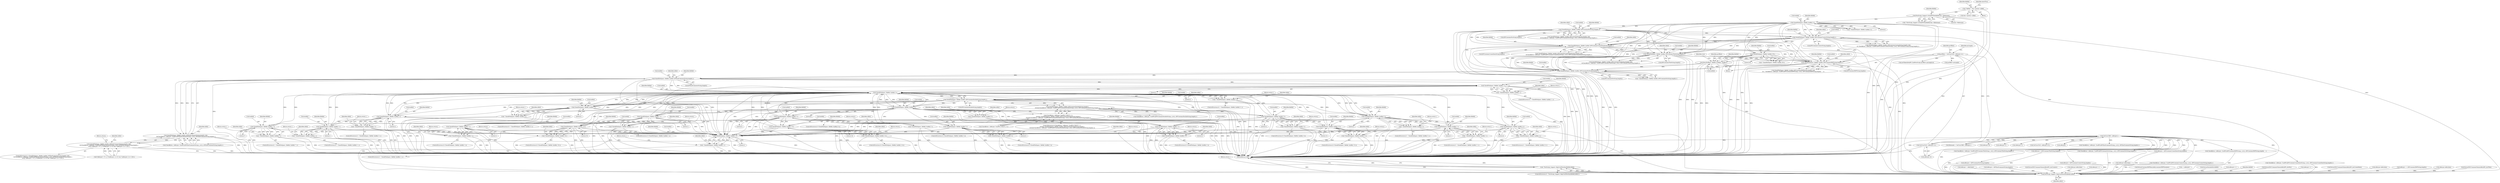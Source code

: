 digraph "0_exempi_baa4b8a02c1ffab9645d13f0bfb1c0d10d311a0c@pointer" {
"1000410" [label="(Call,CheckFileSpace ( fileRef, &ioBuf, kPSEndCommentString.length() ))"];
"1000401" [label="(Call,CheckFileSpace ( fileRef, &ioBuf, kPSContainsForString.length() ))"];
"1000325" [label="(Call,CheckFileSpace ( fileRef, &ioBuf, kPSContainsTitleString.length() ))"];
"1000293" [label="(Call,CheckFileSpace ( fileRef, &ioBuf, kPSContainsCreateDateString.length() ))"];
"1000166" [label="(Call,CheckFileSpace ( fileRef, &ioBuf, 4 ))"];
"1000157" [label="(Call,PostScript_Support::IsValidPSFile(fileRef,this->fileformat))"];
"1000126" [label="(Call,* fileRef = this->parent->ioRef)"];
"1000261" [label="(Call,CheckFileSpace ( fileRef, &ioBuf, kPSContainsCreatorString.length() ))"];
"1000229" [label="(Call,CheckFileSpace ( fileRef, &ioBuf, kPSContainsForString.length() ))"];
"1000216" [label="(Call,MoveToOffset ( fileRef, psOffset, &ioBuf ))"];
"1000186" [label="(Call,CheckFileSpace ( fileRef, &ioBuf, 30 ))"];
"1000193" [label="(Call,psOffset = GetUns32LE ( ioBuf.ptr+4 ))"];
"1000195" [label="(Call,GetUns32LE ( ioBuf.ptr+4 ))"];
"1000175" [label="(Call,GetUns32BE ( ioBuf.ptr ))"];
"1000352" [label="(Call,CheckFileSpace ( fileRef, &ioBuf, kPSContainsXMPString.length() ))"];
"1000409" [label="(Call,CheckFileSpace ( fileRef, &ioBuf, kPSEndCommentString.length() )&& \n\t\t\t\tCheckBytes ( ioBuf.ptr, Uns8Ptr(kPSEndCommentString.c_str()), kPSEndCommentString.length() ))"];
"1000408" [label="(Call,(CheckFileSpace ( fileRef, &ioBuf, kPSEndCommentString.length() )&& \n\t\t\t\tCheckBytes ( ioBuf.ptr, Uns8Ptr(kPSEndCommentString.c_str()), kPSEndCommentString.length() )\n\t\t\t\t)|| *ioBuf.ptr!='%' || !(*(ioBuf.ptr+1)>32 && *(ioBuf.ptr+1)<=126 ))"];
"1000497" [label="(Call,CheckFileSpace ( fileRef, &ioBuf, 1 ))"];
"1000496" [label="(Call,! CheckFileSpace ( fileRef, &ioBuf, 1 ))"];
"1000520" [label="(Call,CheckFileSpace ( fileRef, &ioBuf, 5 ))"];
"1000519" [label="(Call,! CheckFileSpace ( fileRef, &ioBuf, 5 ))"];
"1000536" [label="(Call,CheckFileSpace ( fileRef, &ioBuf, kPSContainsDocInfoString.length() ))"];
"1000535" [label="(Call,CheckFileSpace ( fileRef, &ioBuf, kPSContainsDocInfoString.length() )\n\t\t\t\t\t&&CheckBytes ( ioBuf.ptr, Uns8Ptr(kPSContainsDocInfoString.c_str()), kPSContainsDocInfoString.length() ))"];
"1000527" [label="(Call,CheckBytes ( ioBuf.ptr, Uns8Ptr(\"/DOCI\"), 5 ) \n\t\t\t\t\t&& CheckFileSpace ( fileRef, &ioBuf, kPSContainsDocInfoString.length() )\n\t\t\t\t\t&&CheckBytes ( ioBuf.ptr, Uns8Ptr(kPSContainsDocInfoString.c_str()), kPSContainsDocInfoString.length() ))"];
"1000587" [label="(Call,CheckFileSpace ( fileRef, &ioBuf, 6 ))"];
"1000586" [label="(Call,!CheckFileSpace ( fileRef, &ioBuf, 6 ))"];
"1000609" [label="(Call,CheckFileSpace ( fileRef, &ioBuf, 2 ))"];
"1000608" [label="(Call,!CheckFileSpace ( fileRef, &ioBuf, 2 ))"];
"1001316" [label="(Call,CheckFileSpace ( fileRef, &ioBuf, 1 ))"];
"1001315" [label="(Call,! CheckFileSpace ( fileRef, &ioBuf, 1 ))"];
"1000650" [label="(Call,CheckFileSpace ( fileRef, &ioBuf, 1 ))"];
"1000649" [label="(Call,!CheckFileSpace ( fileRef, &ioBuf, 1 ))"];
"1000691" [label="(Call,CheckFileSpace ( fileRef, &ioBuf, 3 ))"];
"1000690" [label="(Call,!CheckFileSpace ( fileRef, &ioBuf, 3 ))"];
"1000716" [label="(Call,CheckFileSpace ( fileRef, &ioBuf, 12 ))"];
"1000715" [label="(Call,!CheckFileSpace ( fileRef, &ioBuf, 12 ))"];
"1001329" [label="(Call,PostScript_Support::SkipUntilNewline(fileRef,ioBuf))"];
"1001328" [label="(Call,! PostScript_Support::SkipUntilNewline(fileRef,ioBuf))"];
"1000769" [label="(Call,CheckFileSpace ( fileRef, &ioBuf, 1 ))"];
"1000768" [label="(Call,!CheckFileSpace ( fileRef, &ioBuf, 1 ))"];
"1000789" [label="(Call,CheckFileSpace ( fileRef, &ioBuf, 10 ))"];
"1000788" [label="(Call,!CheckFileSpace ( fileRef, &ioBuf, 10 ))"];
"1000842" [label="(Call,CheckFileSpace ( fileRef, &ioBuf, 5 ))"];
"1000841" [label="(Call,!CheckFileSpace ( fileRef, &ioBuf, 5 ))"];
"1000867" [label="(Call,CheckFileSpace ( fileRef, &ioBuf, 14 ))"];
"1000866" [label="(Call,!CheckFileSpace ( fileRef, &ioBuf, 14 ))"];
"1000920" [label="(Call,CheckFileSpace ( fileRef, &ioBuf, 5 ))"];
"1000919" [label="(Call,!CheckFileSpace ( fileRef, &ioBuf, 5 ))"];
"1000975" [label="(Call,CheckFileSpace ( fileRef, &ioBuf, 5 ))"];
"1000974" [label="(Call,! CheckFileSpace ( fileRef, &ioBuf, 5 ))"];
"1000997" [label="(Call,CheckFileSpace ( fileRef, &ioBuf, 1 ))"];
"1000996" [label="(Call,! CheckFileSpace ( fileRef, &ioBuf, 1 ))"];
"1001057" [label="(Call,CheckFileSpace ( fileRef, &ioBuf, 4 ))"];
"1001056" [label="(Call,! CheckFileSpace ( fileRef, &ioBuf, 4 ))"];
"1001098" [label="(Call,CheckFileSpace ( fileRef, &ioBuf, 7 ))"];
"1001097" [label="(Call,! CheckFileSpace ( fileRef, &ioBuf, 7 ))"];
"1001153" [label="(Call,CheckFileSpace ( fileRef, &ioBuf, 2 ))"];
"1001152" [label="(Call,! CheckFileSpace ( fileRef, &ioBuf, 2 ))"];
"1001183" [label="(Call,CheckFileSpace ( fileRef, &ioBuf, 1 ))"];
"1001182" [label="(Call,! CheckFileSpace ( fileRef, &ioBuf, 1 ))"];
"1001240" [label="(Call,CheckFileSpace ( fileRef, &ioBuf, 4 ))"];
"1001239" [label="(Call,! CheckFileSpace ( fileRef, &ioBuf, 4 ))"];
"1000422" [label="(Call,*ioBuf.ptr!='%' || !(*(ioBuf.ptr+1)>32 && *(ioBuf.ptr+1)<=126 ))"];
"1000869" [label="(Call,&ioBuf)"];
"1000351" [label="(Call,CheckFileSpace ( fileRef, &ioBuf, kPSContainsXMPString.length() )&&\n\t\t\t (  CheckBytes ( ioBuf.ptr, Uns8Ptr(kPSContainsXMPString.c_str()), kPSContainsXMPString.length()    ) ))"];
"1001239" [label="(Call,! CheckFileSpace ( fileRef, &ioBuf, 4 ))"];
"1000700" [label="(Identifier,ioBuf)"];
"1000433" [label="(Call,ioBuf.ptr+1)"];
"1000649" [label="(Call,!CheckFileSpace ( fileRef, &ioBuf, 1 ))"];
"1001183" [label="(Call,CheckFileSpace ( fileRef, &ioBuf, 1 ))"];
"1000193" [label="(Call,psOffset = GetUns32LE ( ioBuf.ptr+4 ))"];
"1000588" [label="(Identifier,fileRef)"];
"1000693" [label="(Call,&ioBuf)"];
"1000919" [label="(Call,!CheckFileSpace ( fileRef, &ioBuf, 5 ))"];
"1000324" [label="(Call,CheckFileSpace ( fileRef, &ioBuf, kPSContainsTitleString.length() )&&\n\t\t\tCheckBytes ( ioBuf.ptr, Uns8Ptr(kPSContainsTitleString.c_str()), kPSContainsTitleString.length() ))"];
"1000295" [label="(Call,&ioBuf)"];
"1000401" [label="(Call,CheckFileSpace ( fileRef, &ioBuf, kPSContainsForString.length() ))"];
"1000156" [label="(Call,! PostScript_Support::IsValidPSFile(fileRef,this->fileformat))"];
"1000689" [label="(ControlStructure,if (!CheckFileSpace ( fileRef, &ioBuf, 3 )))"];
"1000330" [label="(Call,CheckBytes ( ioBuf.ptr, Uns8Ptr(kPSContainsTitleString.c_str()), kPSContainsTitleString.length() ))"];
"1000400" [label="(Call,! CheckFileSpace ( fileRef, &ioBuf, kPSContainsForString.length() ))"];
"1000327" [label="(Call,&ioBuf)"];
"1000165" [label="(Call,! CheckFileSpace ( fileRef, &ioBuf, 4 ))"];
"1000353" [label="(Identifier,fileRef)"];
"1000518" [label="(ControlStructure,if ( ! CheckFileSpace ( fileRef, &ioBuf, 5 ) ))"];
"1000718" [label="(Call,&ioBuf)"];
"1000233" [label="(Call,kPSContainsForString.length())"];
"1000925" [label="(Return,return;)"];
"1000868" [label="(Identifier,fileRef)"];
"1001188" [label="(Return,return ;)"];
"1000787" [label="(ControlStructure,if (!CheckFileSpace ( fileRef, &ioBuf, 10 )))"];
"1001062" [label="(Return,return ;)"];
"1001324" [label="(Identifier,ioBuf)"];
"1001057" [label="(Call,CheckFileSpace ( fileRef, &ioBuf, 4 ))"];
"1000300" [label="(Identifier,ioBuf)"];
"1000194" [label="(Identifier,psOffset)"];
"1000157" [label="(Call,PostScript_Support::IsValidPSFile(fileRef,this->fileformat))"];
"1000218" [label="(Identifier,psOffset)"];
"1000210" [label="(Call,setTokenInfo(kPS_EndPostScript,psOffset+psLength,0))"];
"1000212" [label="(Call,psOffset+psLength)"];
"1000415" [label="(Call,CheckBytes ( ioBuf.ptr, Uns8Ptr(kPSEndCommentString.c_str()), kPSEndCommentString.length() ))"];
"1000356" [label="(Call,kPSContainsXMPString.length())"];
"1000537" [label="(Identifier,fileRef)"];
"1000541" [label="(Call,CheckBytes ( ioBuf.ptr, Uns8Ptr(kPSContainsDocInfoString.c_str()), kPSContainsDocInfoString.length() ))"];
"1000551" [label="(Identifier,ioBuf)"];
"1001107" [label="(Identifier,ioBuf)"];
"1001162" [label="(Identifier,ioBuf)"];
"1000922" [label="(Call,&ioBuf)"];
"1000159" [label="(Call,this->fileformat)"];
"1000242" [label="(Call,ioBuf.ptr+=kPSContainsForString.length())"];
"1000262" [label="(Identifier,fileRef)"];
"1000528" [label="(Call,CheckBytes ( ioBuf.ptr, Uns8Ptr(\"/DOCI\"), 5 ))"];
"1000186" [label="(Call,CheckFileSpace ( fileRef, &ioBuf, 30 ))"];
"1000844" [label="(Call,&ioBuf)"];
"1001331" [label="(Identifier,ioBuf)"];
"1001153" [label="(Call,CheckFileSpace ( fileRef, &ioBuf, 2 ))"];
"1001185" [label="(Call,&ioBuf)"];
"1001152" [label="(Call,! CheckFileSpace ( fileRef, &ioBuf, 2 ))"];
"1000260" [label="(Call,CheckFileSpace ( fileRef, &ioBuf, kPSContainsCreatorString.length() )&&\n\t\t\t CheckBytes ( ioBuf.ptr, Uns8Ptr(kPSContainsCreatorString.c_str()), kPSContainsCreatorString.length() ))"];
"1000297" [label="(Call,kPSContainsCreateDateString.length())"];
"1000499" [label="(Call,&ioBuf)"];
"1000608" [label="(Call,!CheckFileSpace ( fileRef, &ioBuf, 2 ))"];
"1000188" [label="(Call,&ioBuf)"];
"1001315" [label="(Call,! CheckFileSpace ( fileRef, &ioBuf, 1 ))"];
"1000847" [label="(Return,return;)"];
"1000187" [label="(Identifier,fileRef)"];
"1000338" [label="(Call,ioBuf.ptr+=kPSContainsTitleString.length())"];
"1000183" [label="(Block,)"];
"1000611" [label="(Call,&ioBuf)"];
"1000352" [label="(Call,CheckFileSpace ( fileRef, &ioBuf, kPSContainsXMPString.length() ))"];
"1000794" [label="(Return,return;)"];
"1000354" [label="(Call,&ioBuf)"];
"1000846" [label="(Literal,5)"];
"1000326" [label="(Identifier,fileRef)"];
"1000778" [label="(Identifier,ioBuf)"];
"1000405" [label="(Call,kPSContainsForString.length())"];
"1000538" [label="(Call,&ioBuf)"];
"1001262" [label="(Call,ioBuf.ptr < ioBuf.limit)"];
"1000527" [label="(Call,CheckBytes ( ioBuf.ptr, Uns8Ptr(\"/DOCI\"), 5 ) \n\t\t\t\t\t&& CheckFileSpace ( fileRef, &ioBuf, kPSContainsDocInfoString.length() )\n\t\t\t\t\t&&CheckBytes ( ioBuf.ptr, Uns8Ptr(kPSContainsDocInfoString.c_str()), kPSContainsDocInfoString.length() ))"];
"1000471" [label="(Call,ioBuf.ptr+=kPSEndCommentString.length())"];
"1000999" [label="(Call,&ioBuf)"];
"1000866" [label="(Call,!CheckFileSpace ( fileRef, &ioBuf, 14 ))"];
"1000977" [label="(Call,&ioBuf)"];
"1000997" [label="(Call,CheckFileSpace ( fileRef, &ioBuf, 1 ))"];
"1000203" [label="(Identifier,psLength)"];
"1000409" [label="(Call,CheckFileSpace ( fileRef, &ioBuf, kPSEndCommentString.length() )&& \n\t\t\t\tCheckBytes ( ioBuf.ptr, Uns8Ptr(kPSEndCommentString.c_str()), kPSEndCommentString.length() ))"];
"1000281" [label="(Call,ExtractDSCCommentValue(ioBuf,kPS_dscCreator))"];
"1000573" [label="(Call,ioBuf.ptr-ioBuf.data)"];
"1000168" [label="(Call,&ioBuf)"];
"1000743" [label="(Call,ioBuf.ptr++)"];
"1000274" [label="(Call,ioBuf.ptr+=kPSContainsCreatorString.length())"];
"1000217" [label="(Identifier,fileRef)"];
"1000774" [label="(Return,return;)"];
"1000508" [label="(Identifier,ioBuf)"];
"1000790" [label="(Identifier,fileRef)"];
"1001157" [label="(Literal,2)"];
"1000204" [label="(Call,GetUns32LE ( ioBuf.ptr+8 ))"];
"1001151" [label="(ControlStructure,if ( ! CheckFileSpace ( fileRef, &ioBuf, 2 ) ))"];
"1000234" [label="(Call,CheckBytes ( ioBuf.ptr, Uns8Ptr(kPSContainsForString.c_str()), kPSContainsForString.length() ))"];
"1000372" [label="(Call,ioBuf.ptr-ioBuf.data)"];
"1000261" [label="(Call,CheckFileSpace ( fileRef, &ioBuf, kPSContainsCreatorString.length() ))"];
"1000791" [label="(Call,&ioBuf)"];
"1000596" [label="(Identifier,ioBuf)"];
"1000176" [label="(Call,ioBuf.ptr)"];
"1000592" [label="(Return,return;)"];
"1000716" [label="(Call,CheckFileSpace ( fileRef, &ioBuf, 12 ))"];
"1001245" [label="(Return,return ;)"];
"1000589" [label="(Call,&ioBuf)"];
"1000536" [label="(Call,CheckFileSpace ( fileRef, &ioBuf, kPSContainsDocInfoString.length() ))"];
"1001100" [label="(Call,&ioBuf)"];
"1000268" [label="(Identifier,ioBuf)"];
"1000974" [label="(Call,! CheckFileSpace ( fileRef, &ioBuf, 5 ))"];
"1001155" [label="(Call,&ioBuf)"];
"1000449" [label="(Call,CheckBytes ( ioBuf.ptr, Uns8Ptr(kPSEndCommentString.c_str()), kPSEndCommentString.length() ))"];
"1000414" [label="(Call,kPSEndCommentString.length())"];
"1000306" [label="(Call,ioBuf.ptr+=kPSContainsCreateDateString.length())"];
"1000525" [label="(Return,return ;)"];
"1001096" [label="(ControlStructure,if ( ! CheckFileSpace ( fileRef, &ioBuf, 7 ) ))"];
"1000691" [label="(Call,CheckFileSpace ( fileRef, &ioBuf, 3 ))"];
"1000696" [label="(Return,return;)"];
"1000127" [label="(Identifier,fileRef)"];
"1000609" [label="(Call,CheckFileSpace ( fileRef, &ioBuf, 2 ))"];
"1000543" [label="(Identifier,ioBuf)"];
"1000175" [label="(Call,GetUns32BE ( ioBuf.ptr ))"];
"1000408" [label="(Call,(CheckFileSpace ( fileRef, &ioBuf, kPSEndCommentString.length() )&& \n\t\t\t\tCheckBytes ( ioBuf.ptr, Uns8Ptr(kPSEndCommentString.c_str()), kPSEndCommentString.length() )\n\t\t\t\t)|| *ioBuf.ptr!='%' || !(*(ioBuf.ptr+1)>32 && *(ioBuf.ptr+1)<=126 ))"];
"1001158" [label="(Return,return ;)"];
"1000929" [label="(Identifier,ioBuf)"];
"1001058" [label="(Identifier,fileRef)"];
"1001002" [label="(Return,return ;)"];
"1000292" [label="(Call,CheckFileSpace ( fileRef, &ioBuf, kPSContainsCreateDateString.length() )&&\n\t\t\tCheckBytes ( ioBuf.ptr, Uns8Ptr(kPSContainsCreateDateString.c_str()), kPSContainsCreateDateString.length() ))"];
"1000266" [label="(Call,CheckBytes ( ioBuf.ptr, Uns8Ptr(kPSContainsCreatorString.c_str()), kPSContainsCreatorString.length() ))"];
"1000717" [label="(Identifier,fileRef)"];
"1000876" [label="(Identifier,ioBuf)"];
"1001061" [label="(Literal,4)"];
"1000228" [label="(Call,CheckFileSpace ( fileRef, &ioBuf, kPSContainsForString.length() )&&\n\t\t\tCheckBytes ( ioBuf.ptr, Uns8Ptr(kPSContainsForString.c_str()), kPSContainsForString.length() ))"];
"1000535" [label="(Call,CheckFileSpace ( fileRef, &ioBuf, kPSContainsDocInfoString.length() )\n\t\t\t\t\t&&CheckBytes ( ioBuf.ptr, Uns8Ptr(kPSContainsDocInfoString.c_str()), kPSContainsDocInfoString.length() ))"];
"1000170" [label="(Literal,4)"];
"1000402" [label="(Identifier,fileRef)"];
"1000773" [label="(Literal,1)"];
"1001059" [label="(Call,&ioBuf)"];
"1000610" [label="(Identifier,fileRef)"];
"1001097" [label="(Call,! CheckFileSpace ( fileRef, &ioBuf, 7 ))"];
"1001320" [label="(Literal,1)"];
"1000521" [label="(Identifier,fileRef)"];
"1000526" [label="(ControlStructure,if (CheckBytes ( ioBuf.ptr, Uns8Ptr(\"/DOCI\"), 5 ) \n\t\t\t\t\t&& CheckFileSpace ( fileRef, &ioBuf, kPSContainsDocInfoString.length() )\n\t\t\t\t\t&&CheckBytes ( ioBuf.ptr, Uns8Ptr(kPSContainsDocInfoString.c_str()), kPSContainsDocInfoString.length() )))"];
"1000654" [label="(Literal,1)"];
"1000166" [label="(Call,CheckFileSpace ( fileRef, &ioBuf, 4 ))"];
"1000520" [label="(Call,CheckFileSpace ( fileRef, &ioBuf, 5 ))"];
"1000496" [label="(Call,! CheckFileSpace ( fileRef, &ioBuf, 1 ))"];
"1000359" [label="(Identifier,ioBuf)"];
"1000522" [label="(Call,&ioBuf)"];
"1000498" [label="(Identifier,fileRef)"];
"1000384" [label="(Call,ExtractContainsXMPHint(ioBuf,containsXMPStartpos))"];
"1000975" [label="(Call,CheckFileSpace ( fileRef, &ioBuf, 5 ))"];
"1000613" [label="(Literal,2)"];
"1000998" [label="(Identifier,fileRef)"];
"1000128" [label="(Call,this->parent->ioRef)"];
"1001316" [label="(Call,CheckFileSpace ( fileRef, &ioBuf, 1 ))"];
"1000173" [label="(Call,fileheader = GetUns32BE ( ioBuf.ptr ))"];
"1000511" [label="(Call,++ioBuf.ptr)"];
"1000720" [label="(Literal,12)"];
"1000648" [label="(ControlStructure,if (!CheckFileSpace ( fileRef, &ioBuf, 1 )))"];
"1000357" [label="(Call,CheckBytes ( ioBuf.ptr, Uns8Ptr(kPSContainsXMPString.c_str()), kPSContainsXMPString.length()    ))"];
"1000995" [label="(ControlStructure,if ( ! CheckFileSpace ( fileRef, &ioBuf, 1 ) ))"];
"1001006" [label="(Identifier,ioBuf)"];
"1001326" [label="(Return,return;)"];
"1001241" [label="(Identifier,fileRef)"];
"1000236" [label="(Identifier,ioBuf)"];
"1001103" [label="(Return,return ;)"];
"1000768" [label="(Call,!CheckFileSpace ( fileRef, &ioBuf, 1 ))"];
"1001333" [label="(MethodReturn,void)"];
"1000196" [label="(Call,ioBuf.ptr+4)"];
"1000502" [label="(Return,return ;)"];
"1001099" [label="(Identifier,fileRef)"];
"1001187" [label="(Literal,1)"];
"1000587" [label="(Call,CheckFileSpace ( fileRef, &ioBuf, 6 ))"];
"1001328" [label="(Call,! PostScript_Support::SkipUntilNewline(fileRef,ioBuf))"];
"1001181" [label="(ControlStructure,if ( ! CheckFileSpace ( fileRef, &ioBuf, 1 ) ))"];
"1000554" [label="(Call,ExtractDocInfoDict(ioBuf))"];
"1001332" [label="(Return,return ;)"];
"1001098" [label="(Call,CheckFileSpace ( fileRef, &ioBuf, 7 ))"];
"1000265" [label="(Call,kPSContainsCreatorString.length())"];
"1000841" [label="(Call,!CheckFileSpace ( fileRef, &ioBuf, 5 ))"];
"1000725" [label="(Identifier,ioBuf)"];
"1001102" [label="(Literal,7)"];
"1001066" [label="(Identifier,ioBuf)"];
"1000980" [label="(Return,return ;)"];
"1000126" [label="(Call,* fileRef = this->parent->ioRef)"];
"1000979" [label="(Literal,5)"];
"1000976" [label="(Identifier,fileRef)"];
"1000690" [label="(Call,!CheckFileSpace ( fileRef, &ioBuf, 3 ))"];
"1000219" [label="(Call,&ioBuf)"];
"1000451" [label="(Identifier,ioBuf)"];
"1000294" [label="(Identifier,fileRef)"];
"1001327" [label="(ControlStructure,if ( ! PostScript_Support::SkipUntilNewline(fileRef,ioBuf) ))"];
"1000920" [label="(Call,CheckFileSpace ( fileRef, &ioBuf, 5 ))"];
"1001314" [label="(ControlStructure,if ( ! CheckFileSpace ( fileRef, &ioBuf, 1 ) ))"];
"1000840" [label="(ControlStructure,if (!CheckFileSpace ( fileRef, &ioBuf, 5 )))"];
"1000229" [label="(Call,CheckFileSpace ( fileRef, &ioBuf, kPSContainsForString.length() ))"];
"1001238" [label="(ControlStructure,if ( ! CheckFileSpace ( fileRef, &ioBuf, 4 ) ))"];
"1000412" [label="(Call,&ioBuf)"];
"1000332" [label="(Identifier,ioBuf)"];
"1000865" [label="(ControlStructure,if (!CheckFileSpace ( fileRef, &ioBuf, 14 )))"];
"1000894" [label="(Call,ioBuf.ptr++)"];
"1001249" [label="(Identifier,ioBuf)"];
"1001056" [label="(Call,! CheckFileSpace ( fileRef, &ioBuf, 4 ))"];
"1000195" [label="(Call,GetUns32LE ( ioBuf.ptr+4 ))"];
"1000231" [label="(Call,&ioBuf)"];
"1000607" [label="(ControlStructure,if (!CheckFileSpace ( fileRef, &ioBuf, 2 )))"];
"1001330" [label="(Identifier,fileRef)"];
"1000417" [label="(Identifier,ioBuf)"];
"1001191" [label="(Identifier,ioBuf)"];
"1000249" [label="(Call,ExtractDSCCommentValue(ioBuf,kPS_dscFor))"];
"1000497" [label="(Call,CheckFileSpace ( fileRef, &ioBuf, 1 ))"];
"1000789" [label="(Call,CheckFileSpace ( fileRef, &ioBuf, 10 ))"];
"1001184" [label="(Identifier,fileRef)"];
"1000793" [label="(Literal,10)"];
"1000586" [label="(Call,!CheckFileSpace ( fileRef, &ioBuf, 6 ))"];
"1000816" [label="(Call,ioBuf.ptr++)"];
"1000540" [label="(Call,kPSContainsDocInfoString.length())"];
"1000524" [label="(Literal,5)"];
"1000769" [label="(Call,CheckFileSpace ( fileRef, &ioBuf, 1 ))"];
"1000298" [label="(Call,CheckBytes ( ioBuf.ptr, Uns8Ptr(kPSContainsCreateDateString.c_str()), kPSContainsCreateDateString.length() ))"];
"1000788" [label="(Call,!CheckFileSpace ( fileRef, &ioBuf, 10 ))"];
"1000798" [label="(Identifier,ioBuf)"];
"1000924" [label="(Literal,5)"];
"1000918" [label="(ControlStructure,if (!CheckFileSpace ( fileRef, &ioBuf, 5 )))"];
"1001001" [label="(Literal,1)"];
"1000530" [label="(Identifier,ioBuf)"];
"1000135" [label="(Identifier,abortProc)"];
"1000205" [label="(Call,ioBuf.ptr+8)"];
"1000325" [label="(Call,CheckFileSpace ( fileRef, &ioBuf, kPSContainsTitleString.length() ))"];
"1000770" [label="(Identifier,fileRef)"];
"1000185" [label="(Call,! CheckFileSpace ( fileRef, &ioBuf, 30 ))"];
"1001154" [label="(Identifier,fileRef)"];
"1001329" [label="(Call,PostScript_Support::SkipUntilNewline(fileRef,ioBuf))"];
"1000651" [label="(Identifier,fileRef)"];
"1001182" [label="(Call,! CheckFileSpace ( fileRef, &ioBuf, 1 ))"];
"1000403" [label="(Call,&ioBuf)"];
"1000695" [label="(Literal,3)"];
"1000614" [label="(Return,return;)"];
"1000591" [label="(Literal,6)"];
"1000618" [label="(Identifier,ioBuf)"];
"1000167" [label="(Identifier,fileRef)"];
"1000652" [label="(Call,&ioBuf)"];
"1001244" [label="(Literal,4)"];
"1001317" [label="(Identifier,fileRef)"];
"1000519" [label="(Call,! CheckFileSpace ( fileRef, &ioBuf, 5 ))"];
"1000659" [label="(Identifier,ioBuf)"];
"1000329" [label="(Call,kPSContainsTitleString.length())"];
"1001242" [label="(Call,&ioBuf)"];
"1000984" [label="(Identifier,ioBuf)"];
"1001055" [label="(ControlStructure,if ( ! CheckFileSpace ( fileRef, &ioBuf, 4 ) ))"];
"1000119" [label="(Block,)"];
"1000851" [label="(Identifier,ioBuf)"];
"1000410" [label="(Call,CheckFileSpace ( fileRef, &ioBuf, kPSEndCommentString.length() ))"];
"1000714" [label="(ControlStructure,if (!CheckFileSpace ( fileRef, &ioBuf, 12 )))"];
"1000216" [label="(Call,MoveToOffset ( fileRef, psOffset, &ioBuf ))"];
"1000388" [label="(Identifier,true)"];
"1000973" [label="(ControlStructure,if ( ! CheckFileSpace ( fileRef, &ioBuf, 5 ) ))"];
"1000441" [label="(Call,ioBuf.ptr+1)"];
"1000872" [label="(Return,return;)"];
"1000190" [label="(Literal,30)"];
"1000313" [label="(Call,ExtractDSCCommentValue(ioBuf,kPS_dscCreateDate))"];
"1000655" [label="(Return,return;)"];
"1000767" [label="(ControlStructure,if (!CheckFileSpace ( fileRef, &ioBuf, 1 )))"];
"1000407" [label="(ControlStructure,if ( (CheckFileSpace ( fileRef, &ioBuf, kPSEndCommentString.length() )&& \n\t\t\t\tCheckBytes ( ioBuf.ptr, Uns8Ptr(kPSEndCommentString.c_str()), kPSEndCommentString.length() )\n\t\t\t\t)|| *ioBuf.ptr!='%' || !(*(ioBuf.ptr+1)>32 && *(ioBuf.ptr+1)<=126 )))"];
"1000463" [label="(Call,ioBuf.ptr-ioBuf.data)"];
"1000721" [label="(Return,return;)"];
"1000650" [label="(Call,CheckFileSpace ( fileRef, &ioBuf, 1 ))"];
"1000560" [label="(Identifier,ioBuf)"];
"1000771" [label="(Call,&ioBuf)"];
"1000293" [label="(Call,CheckFileSpace ( fileRef, &ioBuf, kPSContainsCreateDateString.length() ))"];
"1000871" [label="(Literal,14)"];
"1000379" [label="(Call,ioBuf.ptr += kPSContainsXMPString.length())"];
"1000484" [label="(Call,ioBuf.ptr-ioBuf.data)"];
"1000692" [label="(Identifier,fileRef)"];
"1000867" [label="(Call,CheckFileSpace ( fileRef, &ioBuf, 14 ))"];
"1000263" [label="(Call,&ioBuf)"];
"1000158" [label="(Identifier,fileRef)"];
"1000426" [label="(Identifier,ioBuf)"];
"1000345" [label="(Call,ExtractDSCCommentValue(ioBuf,kPS_dscTitle))"];
"1000843" [label="(Identifier,fileRef)"];
"1000501" [label="(Literal,1)"];
"1000585" [label="(ControlStructure,if (!CheckFileSpace ( fileRef, &ioBuf, 6 )))"];
"1000996" [label="(Call,! CheckFileSpace ( fileRef, &ioBuf, 1 ))"];
"1000842" [label="(Call,CheckFileSpace ( fileRef, &ioBuf, 5 ))"];
"1001240" [label="(Call,CheckFileSpace ( fileRef, &ioBuf, 4 ))"];
"1000230" [label="(Identifier,fileRef)"];
"1001318" [label="(Call,&ioBuf)"];
"1000921" [label="(Identifier,fileRef)"];
"1000715" [label="(Call,!CheckFileSpace ( fileRef, &ioBuf, 12 ))"];
"1001321" [label="(Return,return ;)"];
"1000495" [label="(ControlStructure,if ( ! CheckFileSpace ( fileRef, &ioBuf, 1 ) ))"];
"1000411" [label="(Identifier,fileRef)"];
"1000410" -> "1000409"  [label="AST: "];
"1000410" -> "1000414"  [label="CFG: "];
"1000411" -> "1000410"  [label="AST: "];
"1000412" -> "1000410"  [label="AST: "];
"1000414" -> "1000410"  [label="AST: "];
"1000417" -> "1000410"  [label="CFG: "];
"1000409" -> "1000410"  [label="CFG: "];
"1000410" -> "1001333"  [label="DDG: "];
"1000410" -> "1001333"  [label="DDG: "];
"1000410" -> "1001333"  [label="DDG: "];
"1000410" -> "1000409"  [label="DDG: "];
"1000410" -> "1000409"  [label="DDG: "];
"1000410" -> "1000409"  [label="DDG: "];
"1000401" -> "1000410"  [label="DDG: "];
"1000401" -> "1000410"  [label="DDG: "];
"1000410" -> "1000497"  [label="DDG: "];
"1000410" -> "1000497"  [label="DDG: "];
"1000410" -> "1000520"  [label="DDG: "];
"1000410" -> "1000520"  [label="DDG: "];
"1000410" -> "1001316"  [label="DDG: "];
"1000410" -> "1001316"  [label="DDG: "];
"1000401" -> "1000400"  [label="AST: "];
"1000401" -> "1000405"  [label="CFG: "];
"1000402" -> "1000401"  [label="AST: "];
"1000403" -> "1000401"  [label="AST: "];
"1000405" -> "1000401"  [label="AST: "];
"1000400" -> "1000401"  [label="CFG: "];
"1000401" -> "1001333"  [label="DDG: "];
"1000401" -> "1001333"  [label="DDG: "];
"1000401" -> "1001333"  [label="DDG: "];
"1000401" -> "1000400"  [label="DDG: "];
"1000401" -> "1000400"  [label="DDG: "];
"1000401" -> "1000400"  [label="DDG: "];
"1000325" -> "1000401"  [label="DDG: "];
"1000325" -> "1000401"  [label="DDG: "];
"1000293" -> "1000401"  [label="DDG: "];
"1000293" -> "1000401"  [label="DDG: "];
"1000216" -> "1000401"  [label="DDG: "];
"1000216" -> "1000401"  [label="DDG: "];
"1000352" -> "1000401"  [label="DDG: "];
"1000352" -> "1000401"  [label="DDG: "];
"1000166" -> "1000401"  [label="DDG: "];
"1000166" -> "1000401"  [label="DDG: "];
"1000261" -> "1000401"  [label="DDG: "];
"1000261" -> "1000401"  [label="DDG: "];
"1000229" -> "1000401"  [label="DDG: "];
"1000229" -> "1000401"  [label="DDG: "];
"1000325" -> "1000324"  [label="AST: "];
"1000325" -> "1000329"  [label="CFG: "];
"1000326" -> "1000325"  [label="AST: "];
"1000327" -> "1000325"  [label="AST: "];
"1000329" -> "1000325"  [label="AST: "];
"1000332" -> "1000325"  [label="CFG: "];
"1000324" -> "1000325"  [label="CFG: "];
"1000325" -> "1001333"  [label="DDG: "];
"1000325" -> "1001333"  [label="DDG: "];
"1000325" -> "1001333"  [label="DDG: "];
"1000325" -> "1000324"  [label="DDG: "];
"1000325" -> "1000324"  [label="DDG: "];
"1000325" -> "1000324"  [label="DDG: "];
"1000293" -> "1000325"  [label="DDG: "];
"1000293" -> "1000325"  [label="DDG: "];
"1000166" -> "1000325"  [label="DDG: "];
"1000166" -> "1000325"  [label="DDG: "];
"1000261" -> "1000325"  [label="DDG: "];
"1000261" -> "1000325"  [label="DDG: "];
"1000229" -> "1000325"  [label="DDG: "];
"1000229" -> "1000325"  [label="DDG: "];
"1000325" -> "1000352"  [label="DDG: "];
"1000325" -> "1000352"  [label="DDG: "];
"1000325" -> "1001329"  [label="DDG: "];
"1000293" -> "1000292"  [label="AST: "];
"1000293" -> "1000297"  [label="CFG: "];
"1000294" -> "1000293"  [label="AST: "];
"1000295" -> "1000293"  [label="AST: "];
"1000297" -> "1000293"  [label="AST: "];
"1000300" -> "1000293"  [label="CFG: "];
"1000292" -> "1000293"  [label="CFG: "];
"1000293" -> "1001333"  [label="DDG: "];
"1000293" -> "1001333"  [label="DDG: "];
"1000293" -> "1001333"  [label="DDG: "];
"1000293" -> "1000292"  [label="DDG: "];
"1000293" -> "1000292"  [label="DDG: "];
"1000293" -> "1000292"  [label="DDG: "];
"1000166" -> "1000293"  [label="DDG: "];
"1000166" -> "1000293"  [label="DDG: "];
"1000261" -> "1000293"  [label="DDG: "];
"1000261" -> "1000293"  [label="DDG: "];
"1000229" -> "1000293"  [label="DDG: "];
"1000229" -> "1000293"  [label="DDG: "];
"1000293" -> "1000352"  [label="DDG: "];
"1000293" -> "1000352"  [label="DDG: "];
"1000293" -> "1001329"  [label="DDG: "];
"1000166" -> "1000165"  [label="AST: "];
"1000166" -> "1000170"  [label="CFG: "];
"1000167" -> "1000166"  [label="AST: "];
"1000168" -> "1000166"  [label="AST: "];
"1000170" -> "1000166"  [label="AST: "];
"1000165" -> "1000166"  [label="CFG: "];
"1000166" -> "1001333"  [label="DDG: "];
"1000166" -> "1001333"  [label="DDG: "];
"1000166" -> "1000165"  [label="DDG: "];
"1000166" -> "1000165"  [label="DDG: "];
"1000166" -> "1000165"  [label="DDG: "];
"1000157" -> "1000166"  [label="DDG: "];
"1000166" -> "1000186"  [label="DDG: "];
"1000166" -> "1000186"  [label="DDG: "];
"1000166" -> "1000229"  [label="DDG: "];
"1000166" -> "1000229"  [label="DDG: "];
"1000166" -> "1000261"  [label="DDG: "];
"1000166" -> "1000261"  [label="DDG: "];
"1000166" -> "1000352"  [label="DDG: "];
"1000166" -> "1000352"  [label="DDG: "];
"1000166" -> "1001329"  [label="DDG: "];
"1000157" -> "1000156"  [label="AST: "];
"1000157" -> "1000159"  [label="CFG: "];
"1000158" -> "1000157"  [label="AST: "];
"1000159" -> "1000157"  [label="AST: "];
"1000156" -> "1000157"  [label="CFG: "];
"1000157" -> "1001333"  [label="DDG: "];
"1000157" -> "1001333"  [label="DDG: "];
"1000157" -> "1000156"  [label="DDG: "];
"1000157" -> "1000156"  [label="DDG: "];
"1000126" -> "1000157"  [label="DDG: "];
"1000126" -> "1000119"  [label="AST: "];
"1000126" -> "1000128"  [label="CFG: "];
"1000127" -> "1000126"  [label="AST: "];
"1000128" -> "1000126"  [label="AST: "];
"1000135" -> "1000126"  [label="CFG: "];
"1000126" -> "1001333"  [label="DDG: "];
"1000261" -> "1000260"  [label="AST: "];
"1000261" -> "1000265"  [label="CFG: "];
"1000262" -> "1000261"  [label="AST: "];
"1000263" -> "1000261"  [label="AST: "];
"1000265" -> "1000261"  [label="AST: "];
"1000268" -> "1000261"  [label="CFG: "];
"1000260" -> "1000261"  [label="CFG: "];
"1000261" -> "1001333"  [label="DDG: "];
"1000261" -> "1001333"  [label="DDG: "];
"1000261" -> "1001333"  [label="DDG: "];
"1000261" -> "1000260"  [label="DDG: "];
"1000261" -> "1000260"  [label="DDG: "];
"1000261" -> "1000260"  [label="DDG: "];
"1000229" -> "1000261"  [label="DDG: "];
"1000229" -> "1000261"  [label="DDG: "];
"1000261" -> "1000352"  [label="DDG: "];
"1000261" -> "1000352"  [label="DDG: "];
"1000261" -> "1001329"  [label="DDG: "];
"1000229" -> "1000228"  [label="AST: "];
"1000229" -> "1000233"  [label="CFG: "];
"1000230" -> "1000229"  [label="AST: "];
"1000231" -> "1000229"  [label="AST: "];
"1000233" -> "1000229"  [label="AST: "];
"1000236" -> "1000229"  [label="CFG: "];
"1000228" -> "1000229"  [label="CFG: "];
"1000229" -> "1001333"  [label="DDG: "];
"1000229" -> "1001333"  [label="DDG: "];
"1000229" -> "1001333"  [label="DDG: "];
"1000229" -> "1000228"  [label="DDG: "];
"1000229" -> "1000228"  [label="DDG: "];
"1000229" -> "1000228"  [label="DDG: "];
"1000229" -> "1000352"  [label="DDG: "];
"1000229" -> "1000352"  [label="DDG: "];
"1000229" -> "1001329"  [label="DDG: "];
"1000216" -> "1000183"  [label="AST: "];
"1000216" -> "1000219"  [label="CFG: "];
"1000217" -> "1000216"  [label="AST: "];
"1000218" -> "1000216"  [label="AST: "];
"1000219" -> "1000216"  [label="AST: "];
"1000388" -> "1000216"  [label="CFG: "];
"1000216" -> "1001333"  [label="DDG: "];
"1000216" -> "1001333"  [label="DDG: "];
"1000216" -> "1001333"  [label="DDG: "];
"1000186" -> "1000216"  [label="DDG: "];
"1000186" -> "1000216"  [label="DDG: "];
"1000193" -> "1000216"  [label="DDG: "];
"1000216" -> "1001329"  [label="DDG: "];
"1000186" -> "1000185"  [label="AST: "];
"1000186" -> "1000190"  [label="CFG: "];
"1000187" -> "1000186"  [label="AST: "];
"1000188" -> "1000186"  [label="AST: "];
"1000190" -> "1000186"  [label="AST: "];
"1000185" -> "1000186"  [label="CFG: "];
"1000186" -> "1001333"  [label="DDG: "];
"1000186" -> "1001333"  [label="DDG: "];
"1000186" -> "1000185"  [label="DDG: "];
"1000186" -> "1000185"  [label="DDG: "];
"1000186" -> "1000185"  [label="DDG: "];
"1000193" -> "1000183"  [label="AST: "];
"1000193" -> "1000195"  [label="CFG: "];
"1000194" -> "1000193"  [label="AST: "];
"1000195" -> "1000193"  [label="AST: "];
"1000203" -> "1000193"  [label="CFG: "];
"1000193" -> "1001333"  [label="DDG: "];
"1000195" -> "1000193"  [label="DDG: "];
"1000193" -> "1000210"  [label="DDG: "];
"1000193" -> "1000212"  [label="DDG: "];
"1000195" -> "1000196"  [label="CFG: "];
"1000196" -> "1000195"  [label="AST: "];
"1000195" -> "1001333"  [label="DDG: "];
"1000175" -> "1000195"  [label="DDG: "];
"1000175" -> "1000173"  [label="AST: "];
"1000175" -> "1000176"  [label="CFG: "];
"1000176" -> "1000175"  [label="AST: "];
"1000173" -> "1000175"  [label="CFG: "];
"1000175" -> "1001333"  [label="DDG: "];
"1000175" -> "1000173"  [label="DDG: "];
"1000175" -> "1000196"  [label="DDG: "];
"1000175" -> "1000204"  [label="DDG: "];
"1000175" -> "1000205"  [label="DDG: "];
"1000175" -> "1000234"  [label="DDG: "];
"1000175" -> "1000242"  [label="DDG: "];
"1000175" -> "1000266"  [label="DDG: "];
"1000175" -> "1000274"  [label="DDG: "];
"1000175" -> "1000298"  [label="DDG: "];
"1000175" -> "1000306"  [label="DDG: "];
"1000175" -> "1000330"  [label="DDG: "];
"1000175" -> "1000338"  [label="DDG: "];
"1000175" -> "1000357"  [label="DDG: "];
"1000175" -> "1000372"  [label="DDG: "];
"1000175" -> "1000415"  [label="DDG: "];
"1000175" -> "1000433"  [label="DDG: "];
"1000175" -> "1000441"  [label="DDG: "];
"1000175" -> "1000449"  [label="DDG: "];
"1000175" -> "1001329"  [label="DDG: "];
"1000352" -> "1000351"  [label="AST: "];
"1000352" -> "1000356"  [label="CFG: "];
"1000353" -> "1000352"  [label="AST: "];
"1000354" -> "1000352"  [label="AST: "];
"1000356" -> "1000352"  [label="AST: "];
"1000359" -> "1000352"  [label="CFG: "];
"1000351" -> "1000352"  [label="CFG: "];
"1000352" -> "1001333"  [label="DDG: "];
"1000352" -> "1001333"  [label="DDG: "];
"1000352" -> "1000351"  [label="DDG: "];
"1000352" -> "1000351"  [label="DDG: "];
"1000352" -> "1000351"  [label="DDG: "];
"1000352" -> "1001329"  [label="DDG: "];
"1000409" -> "1000408"  [label="AST: "];
"1000409" -> "1000415"  [label="CFG: "];
"1000415" -> "1000409"  [label="AST: "];
"1000426" -> "1000409"  [label="CFG: "];
"1000408" -> "1000409"  [label="CFG: "];
"1000409" -> "1001333"  [label="DDG: "];
"1000409" -> "1001333"  [label="DDG: "];
"1000409" -> "1000408"  [label="DDG: "];
"1000409" -> "1000408"  [label="DDG: "];
"1000415" -> "1000409"  [label="DDG: "];
"1000415" -> "1000409"  [label="DDG: "];
"1000415" -> "1000409"  [label="DDG: "];
"1000408" -> "1000407"  [label="AST: "];
"1000408" -> "1000422"  [label="CFG: "];
"1000422" -> "1000408"  [label="AST: "];
"1000451" -> "1000408"  [label="CFG: "];
"1001326" -> "1000408"  [label="CFG: "];
"1000408" -> "1001333"  [label="DDG: "];
"1000408" -> "1001333"  [label="DDG: "];
"1000408" -> "1001333"  [label="DDG: "];
"1000422" -> "1000408"  [label="DDG: "];
"1000422" -> "1000408"  [label="DDG: "];
"1000497" -> "1000496"  [label="AST: "];
"1000497" -> "1000501"  [label="CFG: "];
"1000498" -> "1000497"  [label="AST: "];
"1000499" -> "1000497"  [label="AST: "];
"1000501" -> "1000497"  [label="AST: "];
"1000496" -> "1000497"  [label="CFG: "];
"1000497" -> "1001333"  [label="DDG: "];
"1000497" -> "1001333"  [label="DDG: "];
"1000497" -> "1000496"  [label="DDG: "];
"1000497" -> "1000496"  [label="DDG: "];
"1000497" -> "1000496"  [label="DDG: "];
"1000497" -> "1000520"  [label="DDG: "];
"1000497" -> "1000520"  [label="DDG: "];
"1000497" -> "1001316"  [label="DDG: "];
"1000497" -> "1001316"  [label="DDG: "];
"1000497" -> "1001329"  [label="DDG: "];
"1000496" -> "1000495"  [label="AST: "];
"1000502" -> "1000496"  [label="CFG: "];
"1000508" -> "1000496"  [label="CFG: "];
"1000496" -> "1001333"  [label="DDG: "];
"1000496" -> "1001333"  [label="DDG: "];
"1000520" -> "1000519"  [label="AST: "];
"1000520" -> "1000524"  [label="CFG: "];
"1000521" -> "1000520"  [label="AST: "];
"1000522" -> "1000520"  [label="AST: "];
"1000524" -> "1000520"  [label="AST: "];
"1000519" -> "1000520"  [label="CFG: "];
"1000520" -> "1001333"  [label="DDG: "];
"1000520" -> "1001333"  [label="DDG: "];
"1000520" -> "1000519"  [label="DDG: "];
"1000520" -> "1000519"  [label="DDG: "];
"1000520" -> "1000519"  [label="DDG: "];
"1000842" -> "1000520"  [label="DDG: "];
"1000842" -> "1000520"  [label="DDG: "];
"1000650" -> "1000520"  [label="DDG: "];
"1000650" -> "1000520"  [label="DDG: "];
"1001057" -> "1000520"  [label="DDG: "];
"1001057" -> "1000520"  [label="DDG: "];
"1000920" -> "1000520"  [label="DDG: "];
"1000920" -> "1000520"  [label="DDG: "];
"1000769" -> "1000520"  [label="DDG: "];
"1000769" -> "1000520"  [label="DDG: "];
"1001183" -> "1000520"  [label="DDG: "];
"1001183" -> "1000520"  [label="DDG: "];
"1001240" -> "1000520"  [label="DDG: "];
"1001240" -> "1000520"  [label="DDG: "];
"1000867" -> "1000520"  [label="DDG: "];
"1000867" -> "1000520"  [label="DDG: "];
"1000536" -> "1000520"  [label="DDG: "];
"1000536" -> "1000520"  [label="DDG: "];
"1001098" -> "1000520"  [label="DDG: "];
"1001098" -> "1000520"  [label="DDG: "];
"1000997" -> "1000520"  [label="DDG: "];
"1000997" -> "1000520"  [label="DDG: "];
"1001153" -> "1000520"  [label="DDG: "];
"1001153" -> "1000520"  [label="DDG: "];
"1000609" -> "1000520"  [label="DDG: "];
"1000609" -> "1000520"  [label="DDG: "];
"1000789" -> "1000520"  [label="DDG: "];
"1000789" -> "1000520"  [label="DDG: "];
"1000587" -> "1000520"  [label="DDG: "];
"1000587" -> "1000520"  [label="DDG: "];
"1000716" -> "1000520"  [label="DDG: "];
"1000716" -> "1000520"  [label="DDG: "];
"1000975" -> "1000520"  [label="DDG: "];
"1000975" -> "1000520"  [label="DDG: "];
"1000691" -> "1000520"  [label="DDG: "];
"1000691" -> "1000520"  [label="DDG: "];
"1000520" -> "1000536"  [label="DDG: "];
"1000520" -> "1000536"  [label="DDG: "];
"1000520" -> "1000587"  [label="DDG: "];
"1000520" -> "1000587"  [label="DDG: "];
"1000520" -> "1000975"  [label="DDG: "];
"1000520" -> "1000975"  [label="DDG: "];
"1000520" -> "1001153"  [label="DDG: "];
"1000520" -> "1001153"  [label="DDG: "];
"1000520" -> "1001240"  [label="DDG: "];
"1000520" -> "1001240"  [label="DDG: "];
"1000520" -> "1001316"  [label="DDG: "];
"1000520" -> "1001316"  [label="DDG: "];
"1000519" -> "1000518"  [label="AST: "];
"1000525" -> "1000519"  [label="CFG: "];
"1000530" -> "1000519"  [label="CFG: "];
"1000519" -> "1001333"  [label="DDG: "];
"1000519" -> "1001333"  [label="DDG: "];
"1000536" -> "1000535"  [label="AST: "];
"1000536" -> "1000540"  [label="CFG: "];
"1000537" -> "1000536"  [label="AST: "];
"1000538" -> "1000536"  [label="AST: "];
"1000540" -> "1000536"  [label="AST: "];
"1000543" -> "1000536"  [label="CFG: "];
"1000535" -> "1000536"  [label="CFG: "];
"1000536" -> "1001333"  [label="DDG: "];
"1000536" -> "1000535"  [label="DDG: "];
"1000536" -> "1000535"  [label="DDG: "];
"1000536" -> "1000535"  [label="DDG: "];
"1000536" -> "1000587"  [label="DDG: "];
"1000536" -> "1000587"  [label="DDG: "];
"1000536" -> "1000975"  [label="DDG: "];
"1000536" -> "1000975"  [label="DDG: "];
"1000536" -> "1001153"  [label="DDG: "];
"1000536" -> "1001153"  [label="DDG: "];
"1000536" -> "1001240"  [label="DDG: "];
"1000536" -> "1001240"  [label="DDG: "];
"1000536" -> "1001316"  [label="DDG: "];
"1000536" -> "1001316"  [label="DDG: "];
"1000535" -> "1000527"  [label="AST: "];
"1000535" -> "1000541"  [label="CFG: "];
"1000541" -> "1000535"  [label="AST: "];
"1000527" -> "1000535"  [label="CFG: "];
"1000535" -> "1001333"  [label="DDG: "];
"1000535" -> "1001333"  [label="DDG: "];
"1000535" -> "1000527"  [label="DDG: "];
"1000535" -> "1000527"  [label="DDG: "];
"1000541" -> "1000535"  [label="DDG: "];
"1000541" -> "1000535"  [label="DDG: "];
"1000541" -> "1000535"  [label="DDG: "];
"1000527" -> "1000526"  [label="AST: "];
"1000527" -> "1000528"  [label="CFG: "];
"1000528" -> "1000527"  [label="AST: "];
"1000551" -> "1000527"  [label="CFG: "];
"1000560" -> "1000527"  [label="CFG: "];
"1000527" -> "1001333"  [label="DDG: "];
"1000527" -> "1001333"  [label="DDG: "];
"1000527" -> "1001333"  [label="DDG: "];
"1000528" -> "1000527"  [label="DDG: "];
"1000528" -> "1000527"  [label="DDG: "];
"1000528" -> "1000527"  [label="DDG: "];
"1000587" -> "1000586"  [label="AST: "];
"1000587" -> "1000591"  [label="CFG: "];
"1000588" -> "1000587"  [label="AST: "];
"1000589" -> "1000587"  [label="AST: "];
"1000591" -> "1000587"  [label="AST: "];
"1000586" -> "1000587"  [label="CFG: "];
"1000587" -> "1001333"  [label="DDG: "];
"1000587" -> "1001333"  [label="DDG: "];
"1000587" -> "1000586"  [label="DDG: "];
"1000587" -> "1000586"  [label="DDG: "];
"1000587" -> "1000586"  [label="DDG: "];
"1000587" -> "1000609"  [label="DDG: "];
"1000587" -> "1000609"  [label="DDG: "];
"1000587" -> "1000650"  [label="DDG: "];
"1000587" -> "1000650"  [label="DDG: "];
"1000587" -> "1000691"  [label="DDG: "];
"1000587" -> "1000691"  [label="DDG: "];
"1000587" -> "1000769"  [label="DDG: "];
"1000587" -> "1000769"  [label="DDG: "];
"1000587" -> "1000842"  [label="DDG: "];
"1000587" -> "1000842"  [label="DDG: "];
"1000587" -> "1000920"  [label="DDG: "];
"1000587" -> "1000920"  [label="DDG: "];
"1000587" -> "1001316"  [label="DDG: "];
"1000587" -> "1001316"  [label="DDG: "];
"1000586" -> "1000585"  [label="AST: "];
"1000592" -> "1000586"  [label="CFG: "];
"1000596" -> "1000586"  [label="CFG: "];
"1000586" -> "1001333"  [label="DDG: "];
"1000586" -> "1001333"  [label="DDG: "];
"1000609" -> "1000608"  [label="AST: "];
"1000609" -> "1000613"  [label="CFG: "];
"1000610" -> "1000609"  [label="AST: "];
"1000611" -> "1000609"  [label="AST: "];
"1000613" -> "1000609"  [label="AST: "];
"1000608" -> "1000609"  [label="CFG: "];
"1000609" -> "1001333"  [label="DDG: "];
"1000609" -> "1001333"  [label="DDG: "];
"1000609" -> "1000608"  [label="DDG: "];
"1000609" -> "1000608"  [label="DDG: "];
"1000609" -> "1000608"  [label="DDG: "];
"1000609" -> "1001316"  [label="DDG: "];
"1000609" -> "1001316"  [label="DDG: "];
"1000608" -> "1000607"  [label="AST: "];
"1000614" -> "1000608"  [label="CFG: "];
"1000618" -> "1000608"  [label="CFG: "];
"1000608" -> "1001333"  [label="DDG: "];
"1000608" -> "1001333"  [label="DDG: "];
"1001316" -> "1001315"  [label="AST: "];
"1001316" -> "1001320"  [label="CFG: "];
"1001317" -> "1001316"  [label="AST: "];
"1001318" -> "1001316"  [label="AST: "];
"1001320" -> "1001316"  [label="AST: "];
"1001315" -> "1001316"  [label="CFG: "];
"1001316" -> "1001333"  [label="DDG: "];
"1001316" -> "1001333"  [label="DDG: "];
"1001316" -> "1001315"  [label="DDG: "];
"1001316" -> "1001315"  [label="DDG: "];
"1001316" -> "1001315"  [label="DDG: "];
"1000842" -> "1001316"  [label="DDG: "];
"1000842" -> "1001316"  [label="DDG: "];
"1000650" -> "1001316"  [label="DDG: "];
"1000650" -> "1001316"  [label="DDG: "];
"1001057" -> "1001316"  [label="DDG: "];
"1001057" -> "1001316"  [label="DDG: "];
"1000920" -> "1001316"  [label="DDG: "];
"1000920" -> "1001316"  [label="DDG: "];
"1000769" -> "1001316"  [label="DDG: "];
"1000769" -> "1001316"  [label="DDG: "];
"1001183" -> "1001316"  [label="DDG: "];
"1001183" -> "1001316"  [label="DDG: "];
"1001240" -> "1001316"  [label="DDG: "];
"1001240" -> "1001316"  [label="DDG: "];
"1000867" -> "1001316"  [label="DDG: "];
"1000867" -> "1001316"  [label="DDG: "];
"1001098" -> "1001316"  [label="DDG: "];
"1001098" -> "1001316"  [label="DDG: "];
"1000997" -> "1001316"  [label="DDG: "];
"1000997" -> "1001316"  [label="DDG: "];
"1001153" -> "1001316"  [label="DDG: "];
"1001153" -> "1001316"  [label="DDG: "];
"1000789" -> "1001316"  [label="DDG: "];
"1000789" -> "1001316"  [label="DDG: "];
"1000716" -> "1001316"  [label="DDG: "];
"1000716" -> "1001316"  [label="DDG: "];
"1000975" -> "1001316"  [label="DDG: "];
"1000975" -> "1001316"  [label="DDG: "];
"1000691" -> "1001316"  [label="DDG: "];
"1000691" -> "1001316"  [label="DDG: "];
"1001315" -> "1001314"  [label="AST: "];
"1001321" -> "1001315"  [label="CFG: "];
"1001324" -> "1001315"  [label="CFG: "];
"1001315" -> "1001333"  [label="DDG: "];
"1001315" -> "1001333"  [label="DDG: "];
"1000650" -> "1000649"  [label="AST: "];
"1000650" -> "1000654"  [label="CFG: "];
"1000651" -> "1000650"  [label="AST: "];
"1000652" -> "1000650"  [label="AST: "];
"1000654" -> "1000650"  [label="AST: "];
"1000649" -> "1000650"  [label="CFG: "];
"1000650" -> "1001333"  [label="DDG: "];
"1000650" -> "1001333"  [label="DDG: "];
"1000650" -> "1000649"  [label="DDG: "];
"1000650" -> "1000649"  [label="DDG: "];
"1000650" -> "1000649"  [label="DDG: "];
"1000649" -> "1000648"  [label="AST: "];
"1000655" -> "1000649"  [label="CFG: "];
"1000659" -> "1000649"  [label="CFG: "];
"1000649" -> "1001333"  [label="DDG: "];
"1000649" -> "1001333"  [label="DDG: "];
"1000691" -> "1000690"  [label="AST: "];
"1000691" -> "1000695"  [label="CFG: "];
"1000692" -> "1000691"  [label="AST: "];
"1000693" -> "1000691"  [label="AST: "];
"1000695" -> "1000691"  [label="AST: "];
"1000690" -> "1000691"  [label="CFG: "];
"1000691" -> "1001333"  [label="DDG: "];
"1000691" -> "1001333"  [label="DDG: "];
"1000691" -> "1000690"  [label="DDG: "];
"1000691" -> "1000690"  [label="DDG: "];
"1000691" -> "1000690"  [label="DDG: "];
"1000691" -> "1000716"  [label="DDG: "];
"1000691" -> "1000716"  [label="DDG: "];
"1000690" -> "1000689"  [label="AST: "];
"1000696" -> "1000690"  [label="CFG: "];
"1000700" -> "1000690"  [label="CFG: "];
"1000690" -> "1001333"  [label="DDG: "];
"1000690" -> "1001333"  [label="DDG: "];
"1000716" -> "1000715"  [label="AST: "];
"1000716" -> "1000720"  [label="CFG: "];
"1000717" -> "1000716"  [label="AST: "];
"1000718" -> "1000716"  [label="AST: "];
"1000720" -> "1000716"  [label="AST: "];
"1000715" -> "1000716"  [label="CFG: "];
"1000716" -> "1001333"  [label="DDG: "];
"1000716" -> "1001333"  [label="DDG: "];
"1000716" -> "1000715"  [label="DDG: "];
"1000716" -> "1000715"  [label="DDG: "];
"1000716" -> "1000715"  [label="DDG: "];
"1000716" -> "1001329"  [label="DDG: "];
"1000715" -> "1000714"  [label="AST: "];
"1000721" -> "1000715"  [label="CFG: "];
"1000725" -> "1000715"  [label="CFG: "];
"1000715" -> "1001333"  [label="DDG: "];
"1000715" -> "1001333"  [label="DDG: "];
"1001329" -> "1001328"  [label="AST: "];
"1001329" -> "1001331"  [label="CFG: "];
"1001330" -> "1001329"  [label="AST: "];
"1001331" -> "1001329"  [label="AST: "];
"1001328" -> "1001329"  [label="CFG: "];
"1001329" -> "1001333"  [label="DDG: "];
"1001329" -> "1001333"  [label="DDG: "];
"1001329" -> "1001328"  [label="DDG: "];
"1001329" -> "1001328"  [label="DDG: "];
"1000789" -> "1001329"  [label="DDG: "];
"1000867" -> "1001329"  [label="DDG: "];
"1000281" -> "1001329"  [label="DDG: "];
"1000274" -> "1001329"  [label="DDG: "];
"1000357" -> "1001329"  [label="DDG: "];
"1000511" -> "1001329"  [label="DDG: "];
"1000313" -> "1001329"  [label="DDG: "];
"1000338" -> "1001329"  [label="DDG: "];
"1001262" -> "1001329"  [label="DDG: "];
"1000372" -> "1001329"  [label="DDG: "];
"1000330" -> "1001329"  [label="DDG: "];
"1000573" -> "1001329"  [label="DDG: "];
"1000234" -> "1001329"  [label="DDG: "];
"1000894" -> "1001329"  [label="DDG: "];
"1000471" -> "1001329"  [label="DDG: "];
"1000484" -> "1001329"  [label="DDG: "];
"1000484" -> "1001329"  [label="DDG: "];
"1000743" -> "1001329"  [label="DDG: "];
"1000816" -> "1001329"  [label="DDG: "];
"1000298" -> "1001329"  [label="DDG: "];
"1000306" -> "1001329"  [label="DDG: "];
"1000463" -> "1001329"  [label="DDG: "];
"1000379" -> "1001329"  [label="DDG: "];
"1000554" -> "1001329"  [label="DDG: "];
"1000266" -> "1001329"  [label="DDG: "];
"1000249" -> "1001329"  [label="DDG: "];
"1000345" -> "1001329"  [label="DDG: "];
"1000242" -> "1001329"  [label="DDG: "];
"1000384" -> "1001329"  [label="DDG: "];
"1001328" -> "1001327"  [label="AST: "];
"1001332" -> "1001328"  [label="CFG: "];
"1001333" -> "1001328"  [label="CFG: "];
"1001328" -> "1001333"  [label="DDG: "];
"1001328" -> "1001333"  [label="DDG: "];
"1000769" -> "1000768"  [label="AST: "];
"1000769" -> "1000773"  [label="CFG: "];
"1000770" -> "1000769"  [label="AST: "];
"1000771" -> "1000769"  [label="AST: "];
"1000773" -> "1000769"  [label="AST: "];
"1000768" -> "1000769"  [label="CFG: "];
"1000769" -> "1001333"  [label="DDG: "];
"1000769" -> "1001333"  [label="DDG: "];
"1000769" -> "1000768"  [label="DDG: "];
"1000769" -> "1000768"  [label="DDG: "];
"1000769" -> "1000768"  [label="DDG: "];
"1000769" -> "1000789"  [label="DDG: "];
"1000769" -> "1000789"  [label="DDG: "];
"1000768" -> "1000767"  [label="AST: "];
"1000774" -> "1000768"  [label="CFG: "];
"1000778" -> "1000768"  [label="CFG: "];
"1000768" -> "1001333"  [label="DDG: "];
"1000768" -> "1001333"  [label="DDG: "];
"1000789" -> "1000788"  [label="AST: "];
"1000789" -> "1000793"  [label="CFG: "];
"1000790" -> "1000789"  [label="AST: "];
"1000791" -> "1000789"  [label="AST: "];
"1000793" -> "1000789"  [label="AST: "];
"1000788" -> "1000789"  [label="CFG: "];
"1000789" -> "1001333"  [label="DDG: "];
"1000789" -> "1001333"  [label="DDG: "];
"1000789" -> "1000788"  [label="DDG: "];
"1000789" -> "1000788"  [label="DDG: "];
"1000789" -> "1000788"  [label="DDG: "];
"1000788" -> "1000787"  [label="AST: "];
"1000794" -> "1000788"  [label="CFG: "];
"1000798" -> "1000788"  [label="CFG: "];
"1000788" -> "1001333"  [label="DDG: "];
"1000788" -> "1001333"  [label="DDG: "];
"1000842" -> "1000841"  [label="AST: "];
"1000842" -> "1000846"  [label="CFG: "];
"1000843" -> "1000842"  [label="AST: "];
"1000844" -> "1000842"  [label="AST: "];
"1000846" -> "1000842"  [label="AST: "];
"1000841" -> "1000842"  [label="CFG: "];
"1000842" -> "1001333"  [label="DDG: "];
"1000842" -> "1001333"  [label="DDG: "];
"1000842" -> "1000841"  [label="DDG: "];
"1000842" -> "1000841"  [label="DDG: "];
"1000842" -> "1000841"  [label="DDG: "];
"1000842" -> "1000867"  [label="DDG: "];
"1000842" -> "1000867"  [label="DDG: "];
"1000841" -> "1000840"  [label="AST: "];
"1000847" -> "1000841"  [label="CFG: "];
"1000851" -> "1000841"  [label="CFG: "];
"1000841" -> "1001333"  [label="DDG: "];
"1000841" -> "1001333"  [label="DDG: "];
"1000867" -> "1000866"  [label="AST: "];
"1000867" -> "1000871"  [label="CFG: "];
"1000868" -> "1000867"  [label="AST: "];
"1000869" -> "1000867"  [label="AST: "];
"1000871" -> "1000867"  [label="AST: "];
"1000866" -> "1000867"  [label="CFG: "];
"1000867" -> "1001333"  [label="DDG: "];
"1000867" -> "1001333"  [label="DDG: "];
"1000867" -> "1000866"  [label="DDG: "];
"1000867" -> "1000866"  [label="DDG: "];
"1000867" -> "1000866"  [label="DDG: "];
"1000866" -> "1000865"  [label="AST: "];
"1000872" -> "1000866"  [label="CFG: "];
"1000876" -> "1000866"  [label="CFG: "];
"1000866" -> "1001333"  [label="DDG: "];
"1000866" -> "1001333"  [label="DDG: "];
"1000920" -> "1000919"  [label="AST: "];
"1000920" -> "1000924"  [label="CFG: "];
"1000921" -> "1000920"  [label="AST: "];
"1000922" -> "1000920"  [label="AST: "];
"1000924" -> "1000920"  [label="AST: "];
"1000919" -> "1000920"  [label="CFG: "];
"1000920" -> "1001333"  [label="DDG: "];
"1000920" -> "1001333"  [label="DDG: "];
"1000920" -> "1000919"  [label="DDG: "];
"1000920" -> "1000919"  [label="DDG: "];
"1000920" -> "1000919"  [label="DDG: "];
"1000919" -> "1000918"  [label="AST: "];
"1000925" -> "1000919"  [label="CFG: "];
"1000929" -> "1000919"  [label="CFG: "];
"1000919" -> "1001333"  [label="DDG: "];
"1000919" -> "1001333"  [label="DDG: "];
"1000975" -> "1000974"  [label="AST: "];
"1000975" -> "1000979"  [label="CFG: "];
"1000976" -> "1000975"  [label="AST: "];
"1000977" -> "1000975"  [label="AST: "];
"1000979" -> "1000975"  [label="AST: "];
"1000974" -> "1000975"  [label="CFG: "];
"1000975" -> "1001333"  [label="DDG: "];
"1000975" -> "1001333"  [label="DDG: "];
"1000975" -> "1000974"  [label="DDG: "];
"1000975" -> "1000974"  [label="DDG: "];
"1000975" -> "1000974"  [label="DDG: "];
"1000975" -> "1000997"  [label="DDG: "];
"1000975" -> "1000997"  [label="DDG: "];
"1000975" -> "1001057"  [label="DDG: "];
"1000975" -> "1001057"  [label="DDG: "];
"1000975" -> "1001098"  [label="DDG: "];
"1000975" -> "1001098"  [label="DDG: "];
"1000974" -> "1000973"  [label="AST: "];
"1000980" -> "1000974"  [label="CFG: "];
"1000984" -> "1000974"  [label="CFG: "];
"1000974" -> "1001333"  [label="DDG: "];
"1000974" -> "1001333"  [label="DDG: "];
"1000997" -> "1000996"  [label="AST: "];
"1000997" -> "1001001"  [label="CFG: "];
"1000998" -> "1000997"  [label="AST: "];
"1000999" -> "1000997"  [label="AST: "];
"1001001" -> "1000997"  [label="AST: "];
"1000996" -> "1000997"  [label="CFG: "];
"1000997" -> "1001333"  [label="DDG: "];
"1000997" -> "1001333"  [label="DDG: "];
"1000997" -> "1000996"  [label="DDG: "];
"1000997" -> "1000996"  [label="DDG: "];
"1000997" -> "1000996"  [label="DDG: "];
"1000996" -> "1000995"  [label="AST: "];
"1001002" -> "1000996"  [label="CFG: "];
"1001006" -> "1000996"  [label="CFG: "];
"1000996" -> "1001333"  [label="DDG: "];
"1000996" -> "1001333"  [label="DDG: "];
"1001057" -> "1001056"  [label="AST: "];
"1001057" -> "1001061"  [label="CFG: "];
"1001058" -> "1001057"  [label="AST: "];
"1001059" -> "1001057"  [label="AST: "];
"1001061" -> "1001057"  [label="AST: "];
"1001056" -> "1001057"  [label="CFG: "];
"1001057" -> "1001333"  [label="DDG: "];
"1001057" -> "1001333"  [label="DDG: "];
"1001057" -> "1001056"  [label="DDG: "];
"1001057" -> "1001056"  [label="DDG: "];
"1001057" -> "1001056"  [label="DDG: "];
"1001056" -> "1001055"  [label="AST: "];
"1001062" -> "1001056"  [label="CFG: "];
"1001066" -> "1001056"  [label="CFG: "];
"1001056" -> "1001333"  [label="DDG: "];
"1001056" -> "1001333"  [label="DDG: "];
"1001098" -> "1001097"  [label="AST: "];
"1001098" -> "1001102"  [label="CFG: "];
"1001099" -> "1001098"  [label="AST: "];
"1001100" -> "1001098"  [label="AST: "];
"1001102" -> "1001098"  [label="AST: "];
"1001097" -> "1001098"  [label="CFG: "];
"1001098" -> "1001333"  [label="DDG: "];
"1001098" -> "1001333"  [label="DDG: "];
"1001098" -> "1001097"  [label="DDG: "];
"1001098" -> "1001097"  [label="DDG: "];
"1001098" -> "1001097"  [label="DDG: "];
"1001097" -> "1001096"  [label="AST: "];
"1001103" -> "1001097"  [label="CFG: "];
"1001107" -> "1001097"  [label="CFG: "];
"1001097" -> "1001333"  [label="DDG: "];
"1001097" -> "1001333"  [label="DDG: "];
"1001153" -> "1001152"  [label="AST: "];
"1001153" -> "1001157"  [label="CFG: "];
"1001154" -> "1001153"  [label="AST: "];
"1001155" -> "1001153"  [label="AST: "];
"1001157" -> "1001153"  [label="AST: "];
"1001152" -> "1001153"  [label="CFG: "];
"1001153" -> "1001333"  [label="DDG: "];
"1001153" -> "1001333"  [label="DDG: "];
"1001153" -> "1001152"  [label="DDG: "];
"1001153" -> "1001152"  [label="DDG: "];
"1001153" -> "1001152"  [label="DDG: "];
"1001153" -> "1001183"  [label="DDG: "];
"1001153" -> "1001183"  [label="DDG: "];
"1001152" -> "1001151"  [label="AST: "];
"1001158" -> "1001152"  [label="CFG: "];
"1001162" -> "1001152"  [label="CFG: "];
"1001152" -> "1001333"  [label="DDG: "];
"1001152" -> "1001333"  [label="DDG: "];
"1001183" -> "1001182"  [label="AST: "];
"1001183" -> "1001187"  [label="CFG: "];
"1001184" -> "1001183"  [label="AST: "];
"1001185" -> "1001183"  [label="AST: "];
"1001187" -> "1001183"  [label="AST: "];
"1001182" -> "1001183"  [label="CFG: "];
"1001183" -> "1001333"  [label="DDG: "];
"1001183" -> "1001333"  [label="DDG: "];
"1001183" -> "1001182"  [label="DDG: "];
"1001183" -> "1001182"  [label="DDG: "];
"1001183" -> "1001182"  [label="DDG: "];
"1001182" -> "1001181"  [label="AST: "];
"1001188" -> "1001182"  [label="CFG: "];
"1001191" -> "1001182"  [label="CFG: "];
"1001182" -> "1001333"  [label="DDG: "];
"1001182" -> "1001333"  [label="DDG: "];
"1001240" -> "1001239"  [label="AST: "];
"1001240" -> "1001244"  [label="CFG: "];
"1001241" -> "1001240"  [label="AST: "];
"1001242" -> "1001240"  [label="AST: "];
"1001244" -> "1001240"  [label="AST: "];
"1001239" -> "1001240"  [label="CFG: "];
"1001240" -> "1001333"  [label="DDG: "];
"1001240" -> "1001333"  [label="DDG: "];
"1001240" -> "1001239"  [label="DDG: "];
"1001240" -> "1001239"  [label="DDG: "];
"1001240" -> "1001239"  [label="DDG: "];
"1001239" -> "1001238"  [label="AST: "];
"1001245" -> "1001239"  [label="CFG: "];
"1001249" -> "1001239"  [label="CFG: "];
"1001239" -> "1001333"  [label="DDG: "];
"1001239" -> "1001333"  [label="DDG: "];
}
